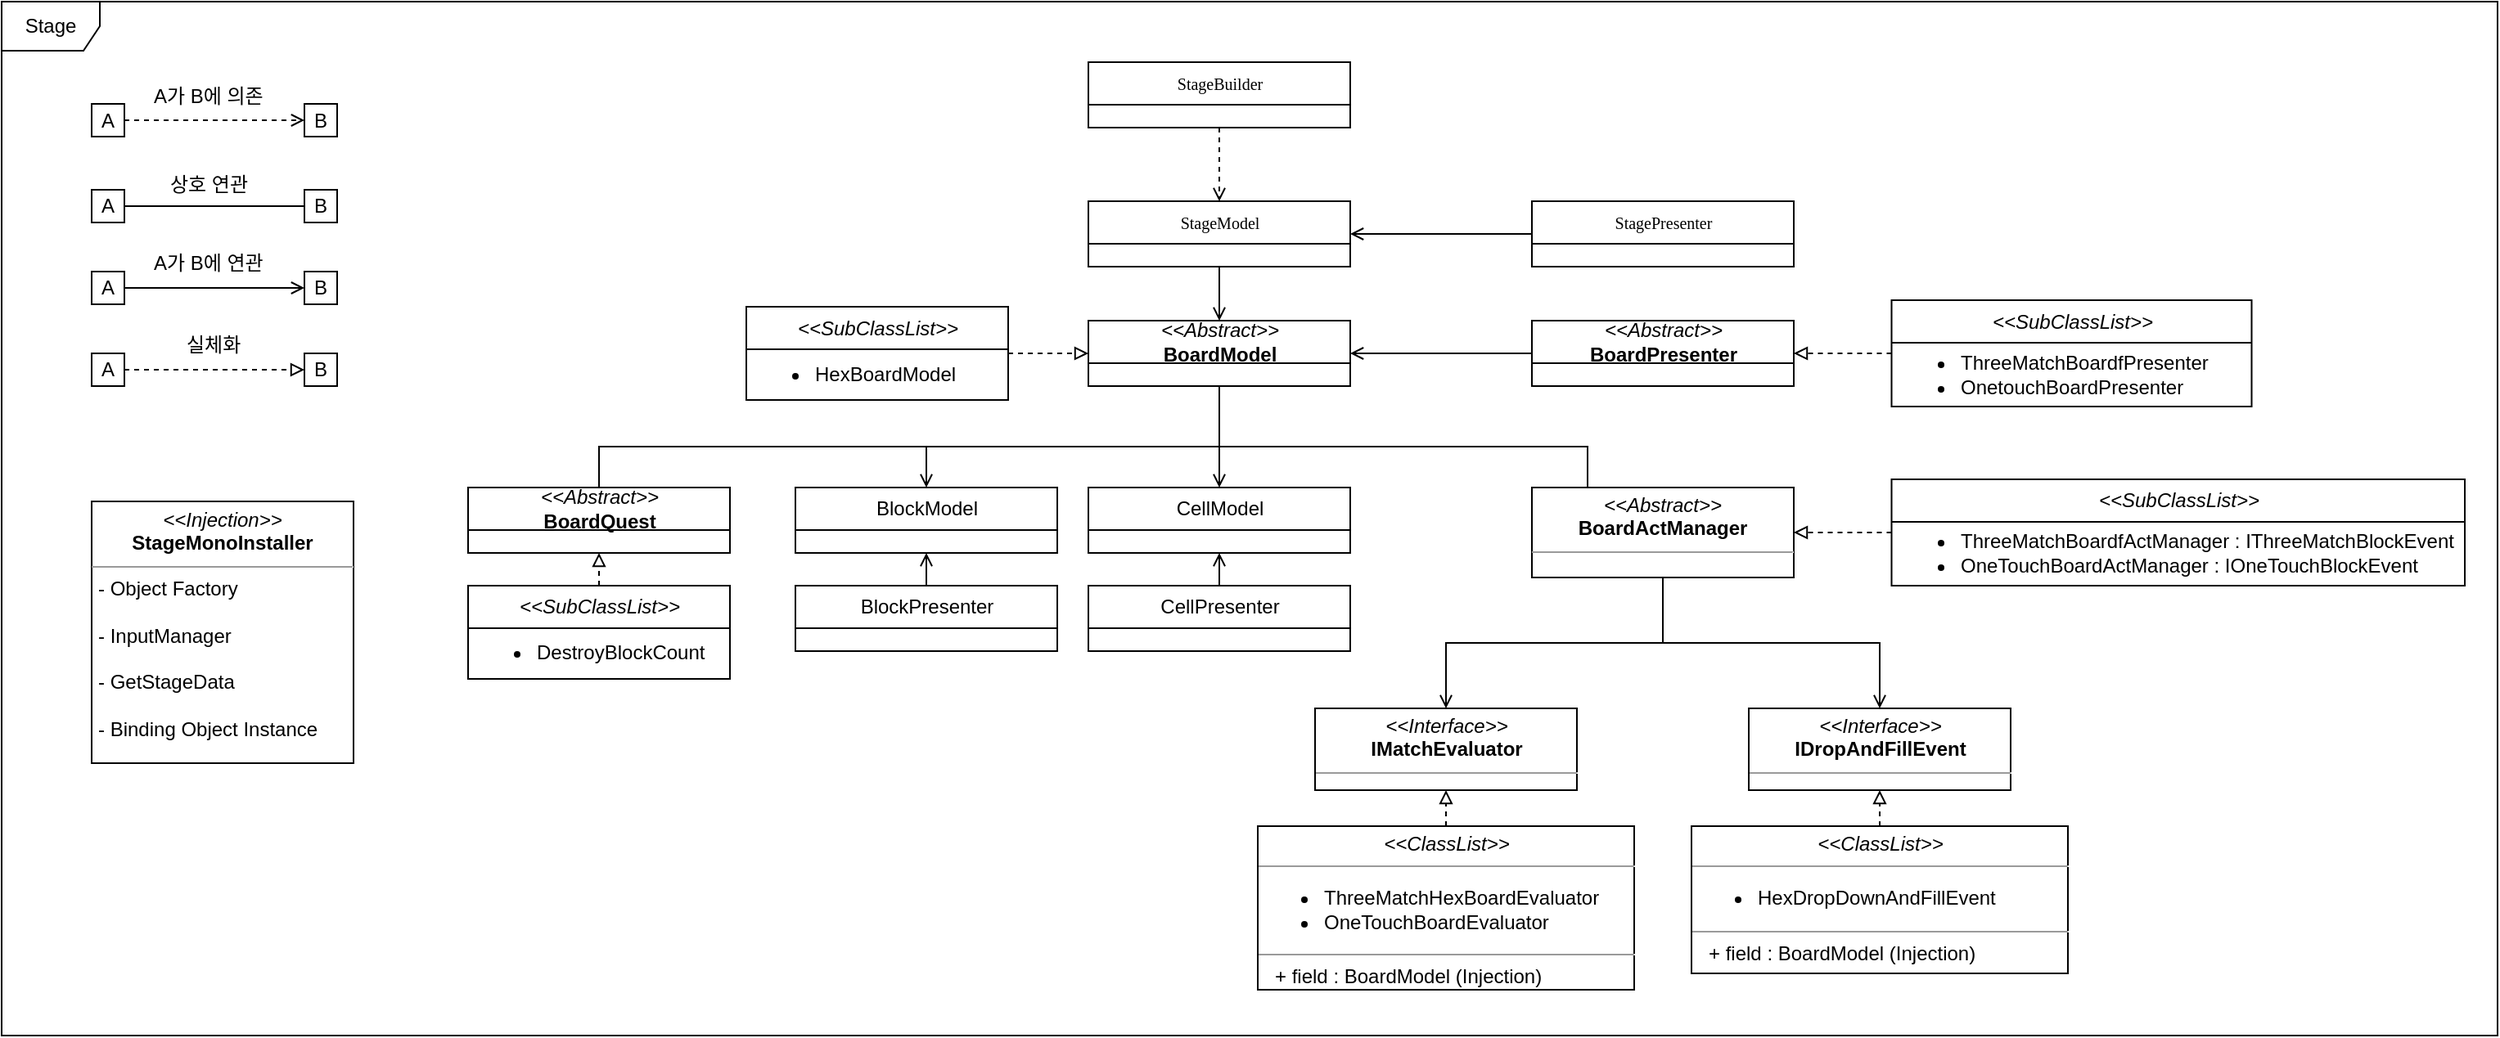 <mxfile version="20.2.0" type="device"><diagram name="Page-1" id="c4acf3e9-155e-7222-9cf6-157b1a14988f"><mxGraphModel dx="2436" dy="2044" grid="1" gridSize="10" guides="1" tooltips="1" connect="1" arrows="1" fold="1" page="1" pageScale="1" pageWidth="850" pageHeight="1100" background="none" math="0" shadow="0"><root><mxCell id="0"/><mxCell id="1" parent="0"/><mxCell id="nlUFG_UQp_k_OzDmZ6oS-54" value="Stage" style="shape=umlFrame;whiteSpace=wrap;html=1;" vertex="1" parent="1"><mxGeometry x="-405" y="-2" width="1525" height="632" as="geometry"/></mxCell><mxCell id="a0mcAabpt5lkG-9rSWfH-7" value="" style="edgeStyle=orthogonalEdgeStyle;rounded=0;orthogonalLoop=1;jettySize=auto;html=1;dashed=1;endArrow=open;endFill=0;entryX=0.5;entryY=0;entryDx=0;entryDy=0;" parent="1" source="a0mcAabpt5lkG-9rSWfH-2" target="nlUFG_UQp_k_OzDmZ6oS-1" edge="1"><mxGeometry relative="1" as="geometry"><mxPoint x="339" y="105" as="targetPoint"/></mxGeometry></mxCell><mxCell id="a0mcAabpt5lkG-9rSWfH-2" value="StageBuilder" style="swimlane;html=1;fontStyle=0;childLayout=stackLayout;horizontal=1;startSize=26;fillColor=none;horizontalStack=0;resizeParent=1;resizeLast=0;collapsible=1;marginBottom=0;swimlaneFillColor=#ffffff;rounded=0;shadow=0;comic=0;labelBackgroundColor=none;strokeWidth=1;fontFamily=Verdana;fontSize=10;align=center;" parent="1" vertex="1"><mxGeometry x="259" y="35" width="160" height="40" as="geometry"/></mxCell><mxCell id="a0mcAabpt5lkG-9rSWfH-86" style="edgeStyle=orthogonalEdgeStyle;rounded=0;orthogonalLoop=1;jettySize=auto;html=1;exitX=0.5;exitY=1;exitDx=0;exitDy=0;entryX=0.5;entryY=0;entryDx=0;entryDy=0;startArrow=none;startFill=0;endArrow=open;endFill=0;strokeColor=default;" parent="1" source="RjNCh1oSS4Bx6Ns7K0vA-2" target="a0mcAabpt5lkG-9rSWfH-22" edge="1"><mxGeometry relative="1" as="geometry"><mxPoint x="315.5" y="278" as="sourcePoint"/></mxGeometry></mxCell><mxCell id="a0mcAabpt5lkG-9rSWfH-87" style="edgeStyle=orthogonalEdgeStyle;rounded=0;orthogonalLoop=1;jettySize=auto;html=1;exitX=0.5;exitY=1;exitDx=0;exitDy=0;entryX=0.5;entryY=0;entryDx=0;entryDy=0;startArrow=none;startFill=0;endArrow=open;endFill=0;strokeColor=default;" parent="1" source="RjNCh1oSS4Bx6Ns7K0vA-2" target="a0mcAabpt5lkG-9rSWfH-24" edge="1"><mxGeometry relative="1" as="geometry"><mxPoint x="315.5" y="278" as="sourcePoint"/><Array as="points"><mxPoint x="339" y="270"/><mxPoint x="160" y="270"/></Array></mxGeometry></mxCell><mxCell id="a0mcAabpt5lkG-9rSWfH-89" style="edgeStyle=orthogonalEdgeStyle;rounded=0;orthogonalLoop=1;jettySize=auto;html=1;exitX=0.5;exitY=1;exitDx=0;exitDy=0;entryX=0.5;entryY=0;entryDx=0;entryDy=0;startArrow=none;startFill=0;endArrow=none;endFill=0;strokeColor=default;" parent="1" source="RjNCh1oSS4Bx6Ns7K0vA-2" target="a0mcAabpt5lkG-9rSWfH-93" edge="1"><mxGeometry relative="1" as="geometry"><mxPoint x="515.5" y="318" as="targetPoint"/><mxPoint x="315.5" y="278" as="sourcePoint"/><Array as="points"><mxPoint x="339" y="270"/><mxPoint x="564" y="270"/></Array></mxGeometry></mxCell><mxCell id="a0mcAabpt5lkG-9rSWfH-92" style="edgeStyle=orthogonalEdgeStyle;rounded=0;orthogonalLoop=1;jettySize=auto;html=1;exitX=0.5;exitY=1;exitDx=0;exitDy=0;entryX=0.5;entryY=0;entryDx=0;entryDy=0;startArrow=none;startFill=0;endArrow=none;endFill=0;strokeColor=default;" parent="1" source="RjNCh1oSS4Bx6Ns7K0vA-2" target="a0mcAabpt5lkG-9rSWfH-33" edge="1"><mxGeometry relative="1" as="geometry"><mxPoint x="315.5" y="278" as="sourcePoint"/><Array as="points"><mxPoint x="339" y="270"/><mxPoint x="-40" y="270"/></Array></mxGeometry></mxCell><mxCell id="a0mcAabpt5lkG-9rSWfH-80" style="edgeStyle=orthogonalEdgeStyle;rounded=0;orthogonalLoop=1;jettySize=auto;html=1;exitX=0;exitY=0.5;exitDx=0;exitDy=0;startArrow=none;startFill=0;endArrow=open;endFill=0;strokeColor=default;entryX=1;entryY=0.5;entryDx=0;entryDy=0;" parent="1" source="a0mcAabpt5lkG-9rSWfH-10" target="nlUFG_UQp_k_OzDmZ6oS-1" edge="1"><mxGeometry relative="1" as="geometry"><mxPoint x="374" y="165" as="targetPoint"/></mxGeometry></mxCell><mxCell id="a0mcAabpt5lkG-9rSWfH-10" value="StagePresenter" style="swimlane;html=1;fontStyle=0;childLayout=stackLayout;horizontal=1;startSize=26;fillColor=none;horizontalStack=0;resizeParent=1;resizeLast=0;collapsible=1;marginBottom=0;swimlaneFillColor=#ffffff;rounded=0;shadow=0;comic=0;labelBackgroundColor=none;strokeWidth=1;fontFamily=Verdana;fontSize=10;align=center;" parent="1" vertex="1"><mxGeometry x="530" y="120" width="160" height="40" as="geometry"/></mxCell><mxCell id="a0mcAabpt5lkG-9rSWfH-81" style="edgeStyle=orthogonalEdgeStyle;rounded=0;orthogonalLoop=1;jettySize=auto;html=1;exitX=0;exitY=0.5;exitDx=0;exitDy=0;entryX=1;entryY=0.5;entryDx=0;entryDy=0;startArrow=none;startFill=0;endArrow=open;endFill=0;strokeColor=default;" parent="1" source="a0mcAabpt5lkG-9rSWfH-12" target="RjNCh1oSS4Bx6Ns7K0vA-2" edge="1"><mxGeometry relative="1" as="geometry"><mxPoint x="409.25" y="193" as="targetPoint"/></mxGeometry></mxCell><mxCell id="a0mcAabpt5lkG-9rSWfH-12" value="&lt;i style=&quot;font-family: Helvetica; font-size: 12px;&quot;&gt;&amp;lt;&amp;lt;Abstract&amp;gt;&amp;gt;&lt;/i&gt;&lt;br style=&quot;font-family: Helvetica; font-size: 12px;&quot;&gt;&lt;font face=&quot;Helvetica&quot;&gt;&lt;span style=&quot;font-size: 12px;&quot;&gt;&lt;b&gt;BoardPresenter&lt;/b&gt;&lt;/span&gt;&lt;/font&gt;" style="swimlane;html=1;fontStyle=0;childLayout=stackLayout;horizontal=1;startSize=26;fillColor=none;horizontalStack=0;resizeParent=1;resizeLast=0;collapsible=1;marginBottom=0;swimlaneFillColor=#ffffff;rounded=0;shadow=0;comic=0;labelBackgroundColor=none;strokeWidth=1;fontFamily=Verdana;fontSize=10;align=center;" parent="1" vertex="1"><mxGeometry x="530" y="193" width="160" height="40" as="geometry"/></mxCell><mxCell id="a0mcAabpt5lkG-9rSWfH-18" value="&lt;p style=&quot;margin:0px;margin-top:4px;text-align:center;&quot;&gt;&lt;i&gt;&amp;lt;&amp;lt;Interface&amp;gt;&amp;gt;&lt;/i&gt;&lt;br&gt;&lt;b&gt;IMatchEvaluator&lt;/b&gt;&lt;/p&gt;&lt;hr size=&quot;1&quot;&gt;&lt;p style=&quot;margin:0px;margin-left:4px;&quot;&gt;&lt;br&gt;&lt;/p&gt;" style="verticalAlign=top;align=left;overflow=fill;fontSize=12;fontFamily=Helvetica;html=1;rounded=0;shadow=0;comic=0;labelBackgroundColor=none;strokeWidth=1" parent="1" vertex="1"><mxGeometry x="397.5" y="430" width="160" height="50" as="geometry"/></mxCell><mxCell id="a0mcAabpt5lkG-9rSWfH-20" value="&lt;p style=&quot;margin:0px;margin-top:4px;text-align:center;&quot;&gt;&lt;i&gt;&amp;lt;&amp;lt;Interface&amp;gt;&amp;gt;&lt;/i&gt;&lt;br&gt;&lt;b&gt;IDropAndFillEvent&lt;/b&gt;&lt;/p&gt;&lt;hr size=&quot;1&quot;&gt;&lt;p style=&quot;margin:0px;margin-left:4px;&quot;&gt;&lt;br&gt;&lt;/p&gt;" style="verticalAlign=top;align=left;overflow=fill;fontSize=12;fontFamily=Helvetica;html=1;rounded=0;shadow=0;comic=0;labelBackgroundColor=none;strokeWidth=1" parent="1" vertex="1"><mxGeometry x="662.5" y="430" width="160" height="50" as="geometry"/></mxCell><mxCell id="a0mcAabpt5lkG-9rSWfH-22" value="&lt;font face=&quot;Helvetica&quot;&gt;&lt;span style=&quot;font-size: 12px;&quot;&gt;CellModel&lt;/span&gt;&lt;/font&gt;" style="swimlane;html=1;fontStyle=0;childLayout=stackLayout;horizontal=1;startSize=26;fillColor=none;horizontalStack=0;resizeParent=1;resizeLast=0;collapsible=1;marginBottom=0;swimlaneFillColor=#ffffff;rounded=0;shadow=0;comic=0;labelBackgroundColor=none;strokeWidth=1;fontFamily=Verdana;fontSize=10;align=center;" parent="1" vertex="1"><mxGeometry x="259" y="295" width="160" height="40" as="geometry"><mxRectangle x="245" y="270" width="90" height="30" as="alternateBounds"/></mxGeometry></mxCell><mxCell id="a0mcAabpt5lkG-9rSWfH-24" value="&lt;font face=&quot;Helvetica&quot;&gt;&lt;span style=&quot;font-size: 12px;&quot;&gt;BlockModel&lt;/span&gt;&lt;/font&gt;" style="swimlane;html=1;fontStyle=0;childLayout=stackLayout;horizontal=1;startSize=26;fillColor=none;horizontalStack=0;resizeParent=1;resizeLast=0;collapsible=1;marginBottom=0;swimlaneFillColor=#ffffff;rounded=0;shadow=0;comic=0;labelBackgroundColor=none;strokeWidth=1;fontFamily=Verdana;fontSize=10;align=center;" parent="1" vertex="1"><mxGeometry x="80" y="295" width="160" height="40" as="geometry"/></mxCell><mxCell id="a0mcAabpt5lkG-9rSWfH-83" style="edgeStyle=orthogonalEdgeStyle;rounded=0;orthogonalLoop=1;jettySize=auto;html=1;exitX=0.5;exitY=0;exitDx=0;exitDy=0;entryX=0.5;entryY=1;entryDx=0;entryDy=0;startArrow=none;startFill=0;endArrow=open;endFill=0;strokeColor=default;" parent="1" source="a0mcAabpt5lkG-9rSWfH-28" target="a0mcAabpt5lkG-9rSWfH-24" edge="1"><mxGeometry relative="1" as="geometry"/></mxCell><mxCell id="a0mcAabpt5lkG-9rSWfH-28" value="&lt;font face=&quot;Helvetica&quot;&gt;&lt;span style=&quot;font-size: 12px;&quot;&gt;BlockPresenter&lt;/span&gt;&lt;/font&gt;" style="swimlane;html=1;fontStyle=0;childLayout=stackLayout;horizontal=1;startSize=26;fillColor=none;horizontalStack=0;resizeParent=1;resizeLast=0;collapsible=1;marginBottom=0;swimlaneFillColor=#ffffff;rounded=0;shadow=0;comic=0;labelBackgroundColor=none;strokeWidth=1;fontFamily=Verdana;fontSize=10;align=center;" parent="1" vertex="1"><mxGeometry x="80" y="355" width="160" height="40" as="geometry"/></mxCell><mxCell id="a0mcAabpt5lkG-9rSWfH-82" style="edgeStyle=orthogonalEdgeStyle;rounded=0;orthogonalLoop=1;jettySize=auto;html=1;exitX=0.5;exitY=0;exitDx=0;exitDy=0;entryX=0.5;entryY=1;entryDx=0;entryDy=0;startArrow=none;startFill=0;endArrow=open;endFill=0;strokeColor=default;" parent="1" source="a0mcAabpt5lkG-9rSWfH-30" target="a0mcAabpt5lkG-9rSWfH-22" edge="1"><mxGeometry relative="1" as="geometry"/></mxCell><mxCell id="a0mcAabpt5lkG-9rSWfH-30" value="&lt;font face=&quot;Helvetica&quot;&gt;&lt;span style=&quot;font-size: 12px;&quot;&gt;CellPresenter&lt;/span&gt;&lt;/font&gt;" style="swimlane;html=1;fontStyle=0;childLayout=stackLayout;horizontal=1;startSize=26;fillColor=none;horizontalStack=0;resizeParent=1;resizeLast=0;collapsible=1;marginBottom=0;swimlaneFillColor=#ffffff;rounded=0;shadow=0;comic=0;labelBackgroundColor=none;strokeWidth=1;fontFamily=Verdana;fontSize=10;align=center;" parent="1" vertex="1"><mxGeometry x="259" y="355" width="160" height="40" as="geometry"/></mxCell><mxCell id="a0mcAabpt5lkG-9rSWfH-32" value="&lt;p style=&quot;margin:0px;margin-top:4px;text-align:center;&quot;&gt;&lt;i&gt;&amp;lt;&amp;lt;Injection&amp;gt;&amp;gt;&lt;/i&gt;&lt;br&gt;&lt;b&gt;StageMonoInstaller&lt;/b&gt;&lt;/p&gt;&lt;hr size=&quot;1&quot;&gt;&lt;p style=&quot;margin:0px;margin-left:4px;&quot;&gt;- Object Factory&lt;/p&gt;&lt;p style=&quot;margin:0px;margin-left:4px;&quot;&gt;&lt;br&gt;&lt;/p&gt;&lt;p style=&quot;margin:0px;margin-left:4px;&quot;&gt;- InputManager&lt;/p&gt;&lt;p style=&quot;margin:0px;margin-left:4px;&quot;&gt;&lt;br&gt;&lt;/p&gt;&lt;p style=&quot;margin:0px;margin-left:4px;&quot;&gt;- GetStageData&lt;/p&gt;&lt;p style=&quot;margin:0px;margin-left:4px;&quot;&gt;&lt;br&gt;&lt;/p&gt;&lt;p style=&quot;margin:0px;margin-left:4px;&quot;&gt;- Binding Object Instance&lt;/p&gt;" style="verticalAlign=top;align=left;overflow=fill;fontSize=12;fontFamily=Helvetica;html=1;rounded=0;shadow=0;comic=0;labelBackgroundColor=none;strokeWidth=1" parent="1" vertex="1"><mxGeometry x="-350" y="303.5" width="160" height="160" as="geometry"/></mxCell><mxCell id="a0mcAabpt5lkG-9rSWfH-33" value="&lt;i style=&quot;font-family: Helvetica; font-size: 12px;&quot;&gt;&amp;lt;&amp;lt;Abstract&amp;gt;&amp;gt;&lt;/i&gt;&lt;br style=&quot;font-family: Helvetica; font-size: 12px;&quot;&gt;&lt;font face=&quot;Helvetica&quot;&gt;&lt;span style=&quot;font-size: 12px;&quot;&gt;&lt;b&gt;BoardQuest&lt;/b&gt;&lt;/span&gt;&lt;/font&gt;" style="swimlane;html=1;fontStyle=0;childLayout=stackLayout;horizontal=1;startSize=26;fillColor=none;horizontalStack=0;resizeParent=1;resizeLast=0;collapsible=1;marginBottom=0;swimlaneFillColor=#ffffff;rounded=0;shadow=0;comic=0;labelBackgroundColor=none;strokeWidth=1;fontFamily=Verdana;fontSize=10;align=center;" parent="1" vertex="1"><mxGeometry x="-120" y="295" width="160" height="40" as="geometry"/></mxCell><mxCell id="RjNCh1oSS4Bx6Ns7K0vA-1" style="edgeStyle=orthogonalEdgeStyle;rounded=0;orthogonalLoop=1;jettySize=auto;html=1;exitX=0.5;exitY=0;exitDx=0;exitDy=0;entryX=0.5;entryY=1;entryDx=0;entryDy=0;dashed=1;endArrow=block;endFill=0;" parent="1" source="nlUFG_UQp_k_OzDmZ6oS-50" target="a0mcAabpt5lkG-9rSWfH-33" edge="1"><mxGeometry relative="1" as="geometry"><mxPoint x="-40" y="390" as="sourcePoint"/></mxGeometry></mxCell><mxCell id="a0mcAabpt5lkG-9rSWfH-53" value="" style="endArrow=open;html=1;rounded=0;strokeColor=default;endFill=0;exitX=1;exitY=0.5;exitDx=0;exitDy=0;entryX=0;entryY=0.5;entryDx=0;entryDy=0;dashed=1;" parent="1" source="a0mcAabpt5lkG-9rSWfH-54" target="a0mcAabpt5lkG-9rSWfH-55" edge="1"><mxGeometry width="50" height="50" relative="1" as="geometry"><mxPoint x="-320" y="75" as="sourcePoint"/><mxPoint x="-240" y="75" as="targetPoint"/></mxGeometry></mxCell><mxCell id="a0mcAabpt5lkG-9rSWfH-54" value="A" style="whiteSpace=wrap;html=1;aspect=fixed;" parent="1" vertex="1"><mxGeometry x="-350" y="60.5" width="20" height="20" as="geometry"/></mxCell><mxCell id="a0mcAabpt5lkG-9rSWfH-55" value="B" style="whiteSpace=wrap;html=1;aspect=fixed;" parent="1" vertex="1"><mxGeometry x="-220" y="60.5" width="20" height="20" as="geometry"/></mxCell><mxCell id="a0mcAabpt5lkG-9rSWfH-71" value="A가 B에 의존" style="shape=partialRectangle;html=1;whiteSpace=wrap;connectable=0;fillColor=none;top=0;left=0;bottom=0;right=0;align=left;spacingLeft=6;overflow=hidden;" parent="1" vertex="1"><mxGeometry x="-320" y="45.5" width="120" height="20" as="geometry"><mxRectangle width="240" height="30" as="alternateBounds"/></mxGeometry></mxCell><mxCell id="a0mcAabpt5lkG-9rSWfH-72" value="" style="endArrow=none;html=1;rounded=0;strokeColor=default;endFill=0;exitX=1;exitY=0.5;exitDx=0;exitDy=0;entryX=0;entryY=0.5;entryDx=0;entryDy=0;" parent="1" source="a0mcAabpt5lkG-9rSWfH-73" target="a0mcAabpt5lkG-9rSWfH-74" edge="1"><mxGeometry width="50" height="50" relative="1" as="geometry"><mxPoint x="-320" y="127.5" as="sourcePoint"/><mxPoint x="-240" y="127.5" as="targetPoint"/></mxGeometry></mxCell><mxCell id="a0mcAabpt5lkG-9rSWfH-73" value="A" style="whiteSpace=wrap;html=1;aspect=fixed;" parent="1" vertex="1"><mxGeometry x="-350" y="113" width="20" height="20" as="geometry"/></mxCell><mxCell id="a0mcAabpt5lkG-9rSWfH-74" value="B" style="whiteSpace=wrap;html=1;aspect=fixed;" parent="1" vertex="1"><mxGeometry x="-220" y="113" width="20" height="20" as="geometry"/></mxCell><mxCell id="a0mcAabpt5lkG-9rSWfH-75" value="상호 연관" style="shape=partialRectangle;html=1;whiteSpace=wrap;connectable=0;fillColor=none;top=0;left=0;bottom=0;right=0;align=left;spacingLeft=6;overflow=hidden;" parent="1" vertex="1"><mxGeometry x="-310" y="100" width="65" height="20" as="geometry"><mxRectangle width="240" height="30" as="alternateBounds"/></mxGeometry></mxCell><mxCell id="a0mcAabpt5lkG-9rSWfH-76" value="" style="endArrow=open;html=1;rounded=0;strokeColor=default;endFill=0;exitX=1;exitY=0.5;exitDx=0;exitDy=0;entryX=0;entryY=0.5;entryDx=0;entryDy=0;" parent="1" source="a0mcAabpt5lkG-9rSWfH-77" target="a0mcAabpt5lkG-9rSWfH-78" edge="1"><mxGeometry width="50" height="50" relative="1" as="geometry"><mxPoint x="-320" y="177.5" as="sourcePoint"/><mxPoint x="-240" y="177.5" as="targetPoint"/></mxGeometry></mxCell><mxCell id="a0mcAabpt5lkG-9rSWfH-77" value="A" style="whiteSpace=wrap;html=1;aspect=fixed;" parent="1" vertex="1"><mxGeometry x="-350" y="163" width="20" height="20" as="geometry"/></mxCell><mxCell id="a0mcAabpt5lkG-9rSWfH-78" value="B" style="whiteSpace=wrap;html=1;aspect=fixed;" parent="1" vertex="1"><mxGeometry x="-220" y="163" width="20" height="20" as="geometry"/></mxCell><mxCell id="a0mcAabpt5lkG-9rSWfH-79" value="A가 B에 연관" style="shape=partialRectangle;html=1;whiteSpace=wrap;connectable=0;fillColor=none;top=0;left=0;bottom=0;right=0;align=left;spacingLeft=6;overflow=hidden;" parent="1" vertex="1"><mxGeometry x="-320" y="148" width="120" height="20" as="geometry"><mxRectangle width="240" height="30" as="alternateBounds"/></mxGeometry></mxCell><mxCell id="a0mcAabpt5lkG-9rSWfH-120" style="edgeStyle=orthogonalEdgeStyle;rounded=0;orthogonalLoop=1;jettySize=auto;html=1;exitX=0.5;exitY=1;exitDx=0;exitDy=0;entryX=0.5;entryY=0;entryDx=0;entryDy=0;startArrow=none;startFill=0;endArrow=open;endFill=0;strokeColor=default;" parent="1" source="a0mcAabpt5lkG-9rSWfH-93" target="a0mcAabpt5lkG-9rSWfH-18" edge="1"><mxGeometry relative="1" as="geometry"/></mxCell><mxCell id="a0mcAabpt5lkG-9rSWfH-121" style="edgeStyle=orthogonalEdgeStyle;rounded=0;orthogonalLoop=1;jettySize=auto;html=1;exitX=0.5;exitY=1;exitDx=0;exitDy=0;entryX=0.5;entryY=0;entryDx=0;entryDy=0;startArrow=none;startFill=0;endArrow=open;endFill=0;strokeColor=default;" parent="1" source="a0mcAabpt5lkG-9rSWfH-93" target="a0mcAabpt5lkG-9rSWfH-20" edge="1"><mxGeometry relative="1" as="geometry"/></mxCell><mxCell id="a0mcAabpt5lkG-9rSWfH-93" value="&lt;p style=&quot;margin:0px;margin-top:4px;text-align:center;&quot;&gt;&lt;i&gt;&amp;lt;&amp;lt;Abstract&amp;gt;&amp;gt;&lt;/i&gt;&lt;br&gt;&lt;b&gt;BoardActManager&lt;/b&gt;&lt;/p&gt;&lt;hr size=&quot;1&quot;&gt;&lt;p style=&quot;margin:0px;margin-left:4px;&quot;&gt;&lt;br&gt;&lt;/p&gt;" style="verticalAlign=top;align=left;overflow=fill;fontSize=12;fontFamily=Helvetica;html=1;rounded=0;shadow=0;comic=0;labelBackgroundColor=none;strokeWidth=1" parent="1" vertex="1"><mxGeometry x="530" y="295" width="160" height="55" as="geometry"/></mxCell><mxCell id="a0mcAabpt5lkG-9rSWfH-118" style="edgeStyle=orthogonalEdgeStyle;rounded=0;orthogonalLoop=1;jettySize=auto;html=1;exitX=0.5;exitY=0;exitDx=0;exitDy=0;entryX=0.5;entryY=1;entryDx=0;entryDy=0;dashed=1;startArrow=none;startFill=0;endArrow=block;endFill=0;strokeColor=default;" parent="1" source="nlUFG_UQp_k_OzDmZ6oS-48" target="a0mcAabpt5lkG-9rSWfH-18" edge="1"><mxGeometry relative="1" as="geometry"/></mxCell><mxCell id="a0mcAabpt5lkG-9rSWfH-98" value="" style="endArrow=block;html=1;rounded=0;strokeColor=default;endFill=0;exitX=1;exitY=0.5;exitDx=0;exitDy=0;entryX=0;entryY=0.5;entryDx=0;entryDy=0;dashed=1;" parent="1" source="a0mcAabpt5lkG-9rSWfH-99" target="a0mcAabpt5lkG-9rSWfH-100" edge="1"><mxGeometry width="50" height="50" relative="1" as="geometry"><mxPoint x="-320" y="227.5" as="sourcePoint"/><mxPoint x="-240" y="227.5" as="targetPoint"/></mxGeometry></mxCell><mxCell id="a0mcAabpt5lkG-9rSWfH-99" value="A" style="whiteSpace=wrap;html=1;aspect=fixed;" parent="1" vertex="1"><mxGeometry x="-350" y="213" width="20" height="20" as="geometry"/></mxCell><mxCell id="a0mcAabpt5lkG-9rSWfH-100" value="B" style="whiteSpace=wrap;html=1;aspect=fixed;" parent="1" vertex="1"><mxGeometry x="-220" y="213" width="20" height="20" as="geometry"/></mxCell><mxCell id="a0mcAabpt5lkG-9rSWfH-101" value="실체화" style="shape=partialRectangle;html=1;whiteSpace=wrap;connectable=0;fillColor=none;top=0;left=0;bottom=0;right=0;align=left;spacingLeft=6;overflow=hidden;" parent="1" vertex="1"><mxGeometry x="-300" y="198" width="90" height="20" as="geometry"><mxRectangle width="240" height="30" as="alternateBounds"/></mxGeometry></mxCell><mxCell id="a0mcAabpt5lkG-9rSWfH-119" style="edgeStyle=orthogonalEdgeStyle;rounded=0;orthogonalLoop=1;jettySize=auto;html=1;exitX=0.5;exitY=0;exitDx=0;exitDy=0;entryX=0.5;entryY=1;entryDx=0;entryDy=0;dashed=1;startArrow=none;startFill=0;endArrow=block;endFill=0;strokeColor=default;" parent="1" source="nlUFG_UQp_k_OzDmZ6oS-49" target="a0mcAabpt5lkG-9rSWfH-20" edge="1"><mxGeometry relative="1" as="geometry"/></mxCell><mxCell id="RjNCh1oSS4Bx6Ns7K0vA-2" value="&lt;i style=&quot;font-family: Helvetica; font-size: 12px;&quot;&gt;&amp;lt;&amp;lt;Abstract&amp;gt;&amp;gt;&lt;/i&gt;&lt;br style=&quot;font-family: Helvetica; font-size: 12px;&quot;&gt;&lt;font face=&quot;Helvetica&quot;&gt;&lt;span style=&quot;font-size: 12px;&quot;&gt;&lt;b&gt;BoardModel&lt;/b&gt;&lt;/span&gt;&lt;/font&gt;" style="swimlane;html=1;fontStyle=0;childLayout=stackLayout;horizontal=1;startSize=26;fillColor=none;horizontalStack=0;resizeParent=1;resizeLast=0;collapsible=1;marginBottom=0;swimlaneFillColor=#ffffff;rounded=0;shadow=0;comic=0;labelBackgroundColor=none;strokeWidth=1;fontFamily=Verdana;fontSize=10;align=center;" parent="1" vertex="1"><mxGeometry x="259" y="193" width="160" height="40" as="geometry"/></mxCell><mxCell id="nlUFG_UQp_k_OzDmZ6oS-3" style="edgeStyle=orthogonalEdgeStyle;rounded=0;orthogonalLoop=1;jettySize=auto;html=1;exitX=0.5;exitY=1;exitDx=0;exitDy=0;entryX=0.5;entryY=0;entryDx=0;entryDy=0;endArrow=open;endFill=0;strokeColor=default;" edge="1" parent="1" source="nlUFG_UQp_k_OzDmZ6oS-1" target="RjNCh1oSS4Bx6Ns7K0vA-2"><mxGeometry relative="1" as="geometry"/></mxCell><mxCell id="nlUFG_UQp_k_OzDmZ6oS-1" value="StageModel" style="swimlane;html=1;fontStyle=0;childLayout=stackLayout;horizontal=1;startSize=26;fillColor=none;horizontalStack=0;resizeParent=1;resizeLast=0;collapsible=1;marginBottom=0;swimlaneFillColor=#ffffff;rounded=0;shadow=0;comic=0;labelBackgroundColor=none;strokeWidth=1;fontFamily=Verdana;fontSize=10;align=center;" vertex="1" parent="1"><mxGeometry x="259" y="120" width="160" height="40" as="geometry"/></mxCell><mxCell id="nlUFG_UQp_k_OzDmZ6oS-17" style="edgeStyle=orthogonalEdgeStyle;rounded=0;orthogonalLoop=1;jettySize=auto;html=1;entryX=0;entryY=0.5;entryDx=0;entryDy=0;dashed=1;endArrow=block;endFill=0;strokeColor=default;" edge="1" parent="1" source="nlUFG_UQp_k_OzDmZ6oS-12" target="RjNCh1oSS4Bx6Ns7K0vA-2"><mxGeometry relative="1" as="geometry"/></mxCell><mxCell id="nlUFG_UQp_k_OzDmZ6oS-12" value="&lt;i style=&quot;font-family: Helvetica; font-size: 12px;&quot;&gt;&amp;lt;&amp;lt;SubClassList&amp;gt;&amp;gt;&lt;/i&gt;" style="swimlane;html=1;fontStyle=0;childLayout=stackLayout;horizontal=1;startSize=26;fillColor=none;horizontalStack=0;resizeParent=1;resizeLast=0;collapsible=1;marginBottom=0;swimlaneFillColor=#ffffff;rounded=0;shadow=0;comic=0;labelBackgroundColor=none;strokeWidth=1;fontFamily=Verdana;fontSize=10;align=center;" vertex="1" parent="1"><mxGeometry x="50" y="184.5" width="160" height="57" as="geometry"/></mxCell><mxCell id="nlUFG_UQp_k_OzDmZ6oS-13" value="&lt;ul&gt;&lt;li&gt;HexBoardModel&lt;/li&gt;&lt;/ul&gt;" style="text;html=1;strokeColor=none;fillColor=none;align=left;verticalAlign=middle;whiteSpace=wrap;rounded=0;" vertex="1" parent="nlUFG_UQp_k_OzDmZ6oS-12"><mxGeometry y="26" width="160" height="30" as="geometry"/></mxCell><mxCell id="nlUFG_UQp_k_OzDmZ6oS-20" style="edgeStyle=orthogonalEdgeStyle;rounded=0;orthogonalLoop=1;jettySize=auto;html=1;dashed=1;endArrow=block;endFill=0;strokeColor=default;" edge="1" parent="1" source="nlUFG_UQp_k_OzDmZ6oS-18" target="a0mcAabpt5lkG-9rSWfH-12"><mxGeometry relative="1" as="geometry"/></mxCell><mxCell id="nlUFG_UQp_k_OzDmZ6oS-18" value="&lt;i style=&quot;font-family: Helvetica; font-size: 12px;&quot;&gt;&amp;lt;&amp;lt;SubClassList&amp;gt;&amp;gt;&lt;/i&gt;" style="swimlane;html=1;fontStyle=0;childLayout=stackLayout;horizontal=1;startSize=26;fillColor=none;horizontalStack=0;resizeParent=1;resizeLast=0;collapsible=1;marginBottom=0;swimlaneFillColor=#ffffff;rounded=0;shadow=0;comic=0;labelBackgroundColor=none;strokeWidth=1;fontFamily=Verdana;fontSize=10;align=center;" vertex="1" parent="1"><mxGeometry x="749.75" y="180.5" width="220" height="65" as="geometry"/></mxCell><mxCell id="nlUFG_UQp_k_OzDmZ6oS-19" value="&lt;ul&gt;&lt;li&gt;ThreeMatchBoardfPresenter&lt;/li&gt;&lt;li&gt;OnetouchBoardPresenter&lt;/li&gt;&lt;/ul&gt;" style="text;html=1;strokeColor=none;fillColor=none;align=left;verticalAlign=middle;whiteSpace=wrap;rounded=0;" vertex="1" parent="nlUFG_UQp_k_OzDmZ6oS-18"><mxGeometry y="26" width="220" height="38" as="geometry"/></mxCell><mxCell id="nlUFG_UQp_k_OzDmZ6oS-25" value="" style="edgeStyle=orthogonalEdgeStyle;rounded=0;orthogonalLoop=1;jettySize=auto;html=1;dashed=1;endArrow=block;endFill=0;strokeColor=default;" edge="1" parent="1" source="nlUFG_UQp_k_OzDmZ6oS-22" target="a0mcAabpt5lkG-9rSWfH-93"><mxGeometry relative="1" as="geometry"/></mxCell><mxCell id="nlUFG_UQp_k_OzDmZ6oS-22" value="&lt;i style=&quot;font-family: Helvetica; font-size: 12px;&quot;&gt;&amp;lt;&amp;lt;SubClassList&amp;gt;&amp;gt;&lt;/i&gt;" style="swimlane;html=1;fontStyle=0;childLayout=stackLayout;horizontal=1;startSize=26;fillColor=none;horizontalStack=0;resizeParent=1;resizeLast=0;collapsible=1;marginBottom=0;swimlaneFillColor=#ffffff;rounded=0;shadow=0;comic=0;labelBackgroundColor=none;strokeWidth=1;fontFamily=Verdana;fontSize=10;align=center;" vertex="1" parent="1"><mxGeometry x="749.75" y="290" width="350.25" height="65" as="geometry"/></mxCell><mxCell id="nlUFG_UQp_k_OzDmZ6oS-23" value="&lt;ul&gt;&lt;li&gt;ThreeMatchBoardfActManager : IThreeMatchBlockEvent&lt;/li&gt;&lt;li&gt;OneTouchBoardActManager : IOneTouchBlockEvent&lt;/li&gt;&lt;/ul&gt;" style="text;html=1;strokeColor=none;fillColor=none;align=left;verticalAlign=middle;whiteSpace=wrap;rounded=0;" vertex="1" parent="nlUFG_UQp_k_OzDmZ6oS-22"><mxGeometry y="26" width="350.25" height="38" as="geometry"/></mxCell><mxCell id="nlUFG_UQp_k_OzDmZ6oS-48" value="&lt;p style=&quot;margin:0px;margin-top:4px;text-align:center;&quot;&gt;&lt;i&gt;&amp;lt;&amp;lt;ClassList&amp;gt;&amp;gt;&lt;/i&gt;&lt;/p&gt;&lt;hr size=&quot;1&quot;&gt;&lt;p style=&quot;margin:0px;margin-left:4px;&quot;&gt;&lt;/p&gt;&lt;ul&gt;&lt;li&gt;ThreeMatchHexBoardEvaluator&lt;/li&gt;&lt;li&gt;OneTouchBoardEvaluator&lt;/li&gt;&lt;/ul&gt;&lt;p&gt;&lt;/p&gt;&lt;hr size=&quot;1&quot;&gt;&lt;p style=&quot;margin:0px;margin-left:4px;&quot;&gt;&lt;/p&gt;&amp;nbsp; &amp;nbsp;+ field : BoardModel (Injection)&lt;br&gt;&lt;p&gt;&lt;/p&gt;" style="verticalAlign=top;align=left;overflow=fill;fontSize=12;fontFamily=Helvetica;html=1;" vertex="1" parent="1"><mxGeometry x="362.5" y="502" width="230" height="100" as="geometry"/></mxCell><mxCell id="nlUFG_UQp_k_OzDmZ6oS-49" value="&lt;p style=&quot;margin:0px;margin-top:4px;text-align:center;&quot;&gt;&lt;i&gt;&amp;lt;&amp;lt;ClassList&amp;gt;&amp;gt;&lt;/i&gt;&lt;/p&gt;&lt;hr size=&quot;1&quot;&gt;&lt;p style=&quot;margin:0px;margin-left:4px;&quot;&gt;&lt;/p&gt;&lt;ul&gt;&lt;li&gt;HexDropDownAndFillEvent&lt;br&gt;&lt;/li&gt;&lt;/ul&gt;&lt;p&gt;&lt;/p&gt;&lt;hr size=&quot;1&quot;&gt;&lt;p style=&quot;margin:0px;margin-left:4px;&quot;&gt;&lt;/p&gt;&amp;nbsp; &amp;nbsp;+ field : BoardModel (Injection)&lt;br&gt;&lt;p&gt;&lt;/p&gt;" style="verticalAlign=top;align=left;overflow=fill;fontSize=12;fontFamily=Helvetica;html=1;" vertex="1" parent="1"><mxGeometry x="627.5" y="502" width="230" height="90" as="geometry"/></mxCell><mxCell id="nlUFG_UQp_k_OzDmZ6oS-50" value="&lt;i style=&quot;font-family: Helvetica; font-size: 12px;&quot;&gt;&amp;lt;&amp;lt;SubClassList&amp;gt;&amp;gt;&lt;/i&gt;" style="swimlane;html=1;fontStyle=0;childLayout=stackLayout;horizontal=1;startSize=26;fillColor=none;horizontalStack=0;resizeParent=1;resizeLast=0;collapsible=1;marginBottom=0;swimlaneFillColor=#ffffff;rounded=0;shadow=0;comic=0;labelBackgroundColor=none;strokeWidth=1;fontFamily=Verdana;fontSize=10;align=center;" vertex="1" parent="1"><mxGeometry x="-120" y="355" width="160" height="57" as="geometry"/></mxCell><mxCell id="nlUFG_UQp_k_OzDmZ6oS-51" value="&lt;ul&gt;&lt;li&gt;DestroyBlockCount&lt;/li&gt;&lt;/ul&gt;" style="text;html=1;strokeColor=none;fillColor=none;align=left;verticalAlign=middle;whiteSpace=wrap;rounded=0;" vertex="1" parent="nlUFG_UQp_k_OzDmZ6oS-50"><mxGeometry y="26" width="160" height="30" as="geometry"/></mxCell></root></mxGraphModel></diagram></mxfile>